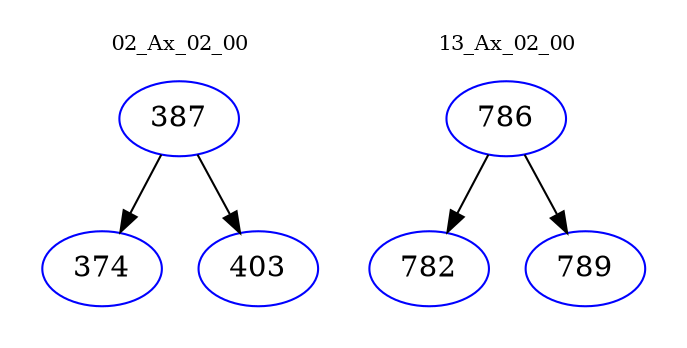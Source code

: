 digraph{
subgraph cluster_0 {
color = white
label = "02_Ax_02_00";
fontsize=10;
T0_387 [label="387", color="blue"]
T0_387 -> T0_374 [color="black"]
T0_374 [label="374", color="blue"]
T0_387 -> T0_403 [color="black"]
T0_403 [label="403", color="blue"]
}
subgraph cluster_1 {
color = white
label = "13_Ax_02_00";
fontsize=10;
T1_786 [label="786", color="blue"]
T1_786 -> T1_782 [color="black"]
T1_782 [label="782", color="blue"]
T1_786 -> T1_789 [color="black"]
T1_789 [label="789", color="blue"]
}
}
